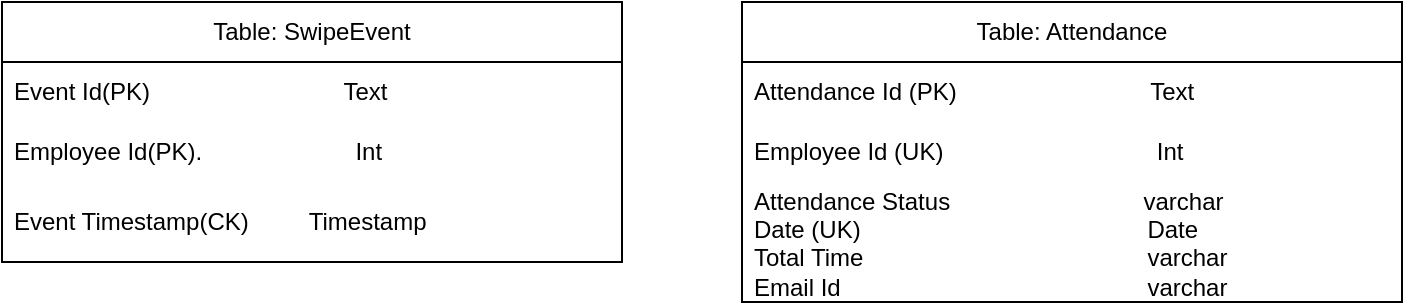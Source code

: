 <mxfile version="24.2.5" type="github">
  <diagram name="Page-1" id="kZslIpVBhG4-yk2eyUZw">
    <mxGraphModel dx="954" dy="620" grid="1" gridSize="10" guides="1" tooltips="1" connect="1" arrows="1" fold="1" page="1" pageScale="1" pageWidth="827" pageHeight="1169" math="0" shadow="0">
      <root>
        <mxCell id="0" />
        <mxCell id="1" parent="0" />
        <mxCell id="mF8eDZPiDGvOgOw3y5EU-1" value="Table: SwipeEvent" style="swimlane;fontStyle=0;childLayout=stackLayout;horizontal=1;startSize=30;horizontalStack=0;resizeParent=1;resizeParentMax=0;resizeLast=0;collapsible=1;marginBottom=0;whiteSpace=wrap;html=1;" vertex="1" parent="1">
          <mxGeometry x="60" y="260" width="310" height="130" as="geometry">
            <mxRectangle x="80" y="280" width="140" height="30" as="alternateBounds" />
          </mxGeometry>
        </mxCell>
        <mxCell id="mF8eDZPiDGvOgOw3y5EU-2" value="Event Id(PK)&amp;nbsp; &amp;nbsp; &amp;nbsp; &amp;nbsp; &amp;nbsp; &amp;nbsp; &amp;nbsp; &amp;nbsp; &amp;nbsp; &amp;nbsp; &amp;nbsp; &amp;nbsp; &amp;nbsp; &amp;nbsp; &amp;nbsp;Text" style="text;strokeColor=none;fillColor=none;align=left;verticalAlign=middle;spacingLeft=4;spacingRight=4;overflow=hidden;points=[[0,0.5],[1,0.5]];portConstraint=eastwest;rotatable=0;whiteSpace=wrap;html=1;" vertex="1" parent="mF8eDZPiDGvOgOw3y5EU-1">
          <mxGeometry y="30" width="310" height="30" as="geometry" />
        </mxCell>
        <mxCell id="mF8eDZPiDGvOgOw3y5EU-3" value="Employee Id(PK).&amp;nbsp; &amp;nbsp; &amp;nbsp; &amp;nbsp; &amp;nbsp; &amp;nbsp; &amp;nbsp; &amp;nbsp; &amp;nbsp; &amp;nbsp; &amp;nbsp; &amp;nbsp;Int" style="text;strokeColor=none;fillColor=none;align=left;verticalAlign=middle;spacingLeft=4;spacingRight=4;overflow=hidden;points=[[0,0.5],[1,0.5]];portConstraint=eastwest;rotatable=0;whiteSpace=wrap;html=1;" vertex="1" parent="mF8eDZPiDGvOgOw3y5EU-1">
          <mxGeometry y="60" width="310" height="30" as="geometry" />
        </mxCell>
        <mxCell id="mF8eDZPiDGvOgOw3y5EU-4" value="Event Timestamp(CK)&amp;nbsp; &amp;nbsp; &amp;nbsp; &amp;nbsp; &amp;nbsp;Timestamp" style="text;strokeColor=none;fillColor=none;align=left;verticalAlign=middle;spacingLeft=4;spacingRight=4;overflow=hidden;points=[[0,0.5],[1,0.5]];portConstraint=eastwest;rotatable=0;whiteSpace=wrap;html=1;" vertex="1" parent="mF8eDZPiDGvOgOw3y5EU-1">
          <mxGeometry y="90" width="310" height="40" as="geometry" />
        </mxCell>
        <mxCell id="mF8eDZPiDGvOgOw3y5EU-7" value="Table: Attendance" style="swimlane;fontStyle=0;childLayout=stackLayout;horizontal=1;startSize=30;horizontalStack=0;resizeParent=1;resizeParentMax=0;resizeLast=0;collapsible=1;marginBottom=0;whiteSpace=wrap;html=1;" vertex="1" parent="1">
          <mxGeometry x="430" y="260" width="330" height="150" as="geometry">
            <mxRectangle x="310" y="280" width="140" height="30" as="alternateBounds" />
          </mxGeometry>
        </mxCell>
        <mxCell id="mF8eDZPiDGvOgOw3y5EU-8" value="Attendance Id (PK)&amp;nbsp; &amp;nbsp; &amp;nbsp; &amp;nbsp; &amp;nbsp; &amp;nbsp; &amp;nbsp; &amp;nbsp; &amp;nbsp; &amp;nbsp; &amp;nbsp; &amp;nbsp; &amp;nbsp; &amp;nbsp; &amp;nbsp;Text" style="text;strokeColor=none;fillColor=none;align=left;verticalAlign=middle;spacingLeft=4;spacingRight=4;overflow=hidden;points=[[0,0.5],[1,0.5]];portConstraint=eastwest;rotatable=0;whiteSpace=wrap;html=1;" vertex="1" parent="mF8eDZPiDGvOgOw3y5EU-7">
          <mxGeometry y="30" width="330" height="30" as="geometry" />
        </mxCell>
        <mxCell id="mF8eDZPiDGvOgOw3y5EU-9" value="Employee Id (UK)&amp;nbsp; &amp;nbsp; &amp;nbsp; &amp;nbsp; &amp;nbsp; &amp;nbsp; &amp;nbsp; &amp;nbsp; &amp;nbsp; &amp;nbsp; &amp;nbsp; &amp;nbsp; &amp;nbsp; &amp;nbsp; &amp;nbsp; &amp;nbsp; Int" style="text;strokeColor=none;fillColor=none;align=left;verticalAlign=middle;spacingLeft=4;spacingRight=4;overflow=hidden;points=[[0,0.5],[1,0.5]];portConstraint=eastwest;rotatable=0;whiteSpace=wrap;html=1;" vertex="1" parent="mF8eDZPiDGvOgOw3y5EU-7">
          <mxGeometry y="60" width="330" height="30" as="geometry" />
        </mxCell>
        <mxCell id="mF8eDZPiDGvOgOw3y5EU-10" value="Attendance Status&amp;nbsp; &amp;nbsp; &amp;nbsp; &amp;nbsp; &amp;nbsp; &amp;nbsp; &amp;nbsp; &amp;nbsp; &amp;nbsp; &amp;nbsp; &amp;nbsp; &amp;nbsp; &amp;nbsp; &amp;nbsp; &amp;nbsp;varchar&lt;div&gt;Date (UK)&amp;nbsp; &amp;nbsp; &amp;nbsp; &amp;nbsp; &amp;nbsp; &amp;nbsp; &amp;nbsp; &amp;nbsp; &amp;nbsp; &amp;nbsp; &amp;nbsp; &amp;nbsp; &amp;nbsp; &amp;nbsp; &amp;nbsp; &amp;nbsp; &amp;nbsp; &amp;nbsp; &amp;nbsp; &amp;nbsp; &amp;nbsp; &amp;nbsp;Date&lt;/div&gt;&lt;div&gt;Total Time&lt;span style=&quot;white-space: pre;&quot;&gt;&#x9;&lt;/span&gt;&lt;span style=&quot;white-space: pre;&quot;&gt;&#x9;&lt;/span&gt;&lt;span style=&quot;white-space: pre;&quot;&gt;&#x9;&lt;/span&gt;&lt;span style=&quot;white-space: pre;&quot;&gt;&#x9;&lt;/span&gt;&lt;span style=&quot;white-space: pre;&quot;&gt;&#x9;&lt;/span&gt;&amp;nbsp; &amp;nbsp;varchar&lt;/div&gt;&lt;div&gt;Email Id&lt;span style=&quot;white-space: pre;&quot;&gt;&#x9;&lt;/span&gt;&lt;span style=&quot;white-space: pre;&quot;&gt;&#x9;&lt;/span&gt;&lt;span style=&quot;white-space: pre;&quot;&gt;&#x9;&lt;/span&gt;&lt;span style=&quot;white-space: pre;&quot;&gt;&#x9;&lt;/span&gt;&lt;span style=&quot;white-space: pre;&quot;&gt;&#x9;&lt;/span&gt;&lt;span style=&quot;white-space: pre;&quot;&gt;&#x9;&lt;/span&gt;&amp;nbsp; &amp;nbsp;varchar&lt;span style=&quot;white-space: pre;&quot;&gt;&#x9;&lt;/span&gt;&lt;/div&gt;&lt;div&gt;&lt;br&gt;&lt;/div&gt;" style="text;strokeColor=none;fillColor=none;align=left;verticalAlign=middle;spacingLeft=4;spacingRight=4;overflow=hidden;points=[[0,0.5,0,0,0],[1,0.5,0,0,0]];portConstraint=eastwest;rotatable=0;whiteSpace=wrap;html=1;" vertex="1" parent="mF8eDZPiDGvOgOw3y5EU-7">
          <mxGeometry y="90" width="330" height="60" as="geometry" />
        </mxCell>
      </root>
    </mxGraphModel>
  </diagram>
</mxfile>
